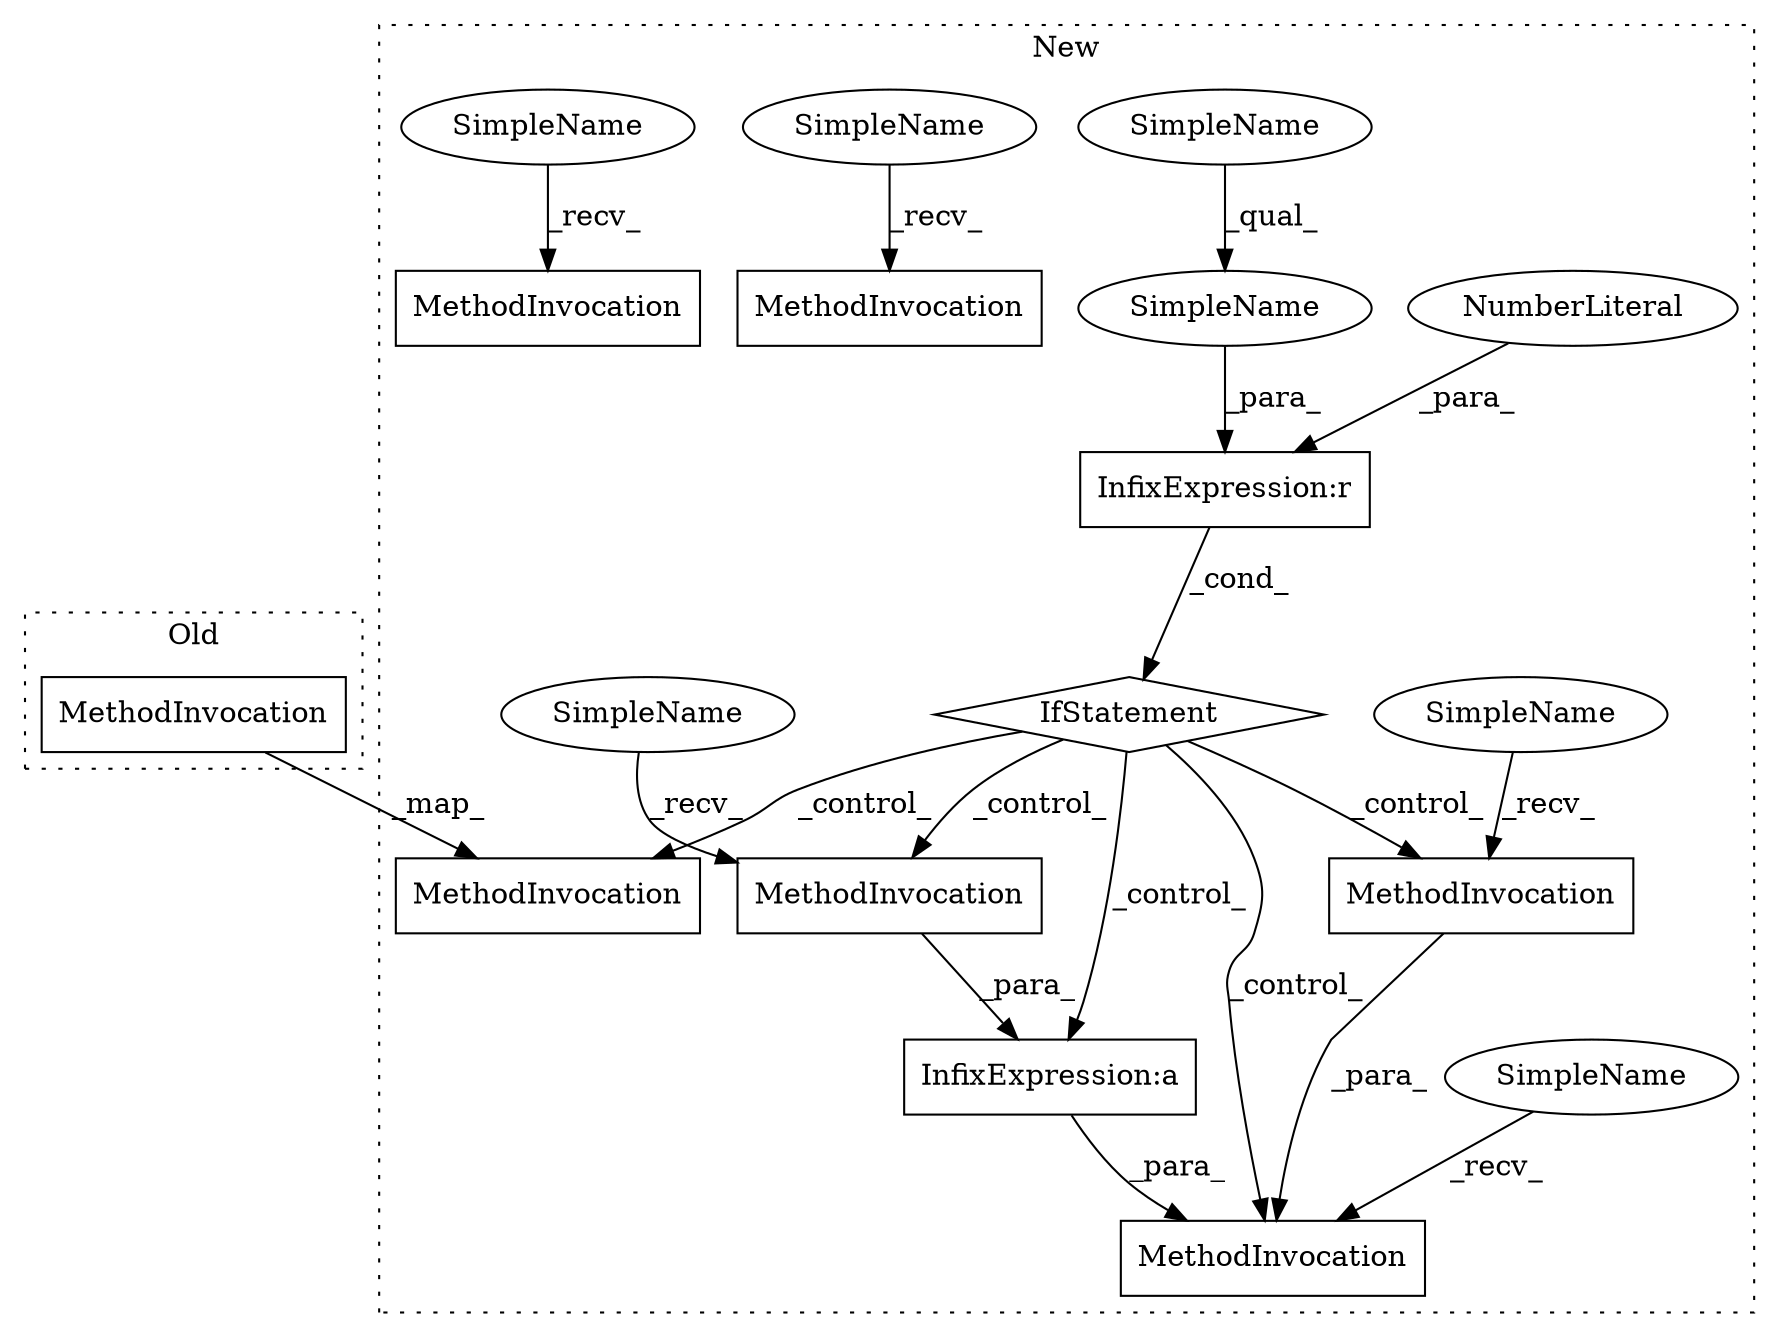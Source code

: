 digraph G {
subgraph cluster0 {
3 [label="MethodInvocation" a="32" s="10724,10801" l="5,1" shape="box"];
label = "Old";
style="dotted";
}
subgraph cluster1 {
1 [label="IfStatement" a="25" s="13677,13701" l="9,2" shape="diamond"];
2 [label="MethodInvocation" a="32" s="14031,14109" l="5,1" shape="box"];
4 [label="MethodInvocation" a="32" s="13507" l="9" shape="box"];
5 [label="MethodInvocation" a="32" s="13921,14013" l="5,1" shape="box"];
6 [label="MethodInvocation" a="32" s="14099,14108" l="8,1" shape="box"];
7 [label="MethodInvocation" a="32" s="14040" l="9" shape="box"];
8 [label="MethodInvocation" a="32" s="13581,13666" l="5,1" shape="box"];
9 [label="NumberLiteral" a="34" s="13700" l="1" shape="ellipse"];
10 [label="SimpleName" a="42" s="13686" l="10" shape="ellipse"];
11 [label="SimpleName" a="42" s="14024" l="6" shape="ellipse"];
12 [label="SimpleName" a="42" s="14096" l="2" shape="ellipse"];
13 [label="SimpleName" a="42" s="14036" l="3" shape="ellipse"];
14 [label="SimpleName" a="42" s="13686" l="4" shape="ellipse"];
15 [label="SimpleName" a="42" s="13574" l="6" shape="ellipse"];
16 [label="SimpleName" a="42" s="13503" l="3" shape="ellipse"];
17 [label="InfixExpression:a" a="27" s="14049" l="-13" shape="box"];
18 [label="InfixExpression:r" a="27" s="13696" l="4" shape="box"];
label = "New";
style="dotted";
}
1 -> 2 [label="_control_"];
1 -> 17 [label="_control_"];
1 -> 7 [label="_control_"];
1 -> 5 [label="_control_"];
1 -> 6 [label="_control_"];
3 -> 5 [label="_map_"];
6 -> 2 [label="_para_"];
7 -> 17 [label="_para_"];
9 -> 18 [label="_para_"];
10 -> 18 [label="_para_"];
11 -> 2 [label="_recv_"];
12 -> 6 [label="_recv_"];
13 -> 7 [label="_recv_"];
14 -> 10 [label="_qual_"];
15 -> 8 [label="_recv_"];
16 -> 4 [label="_recv_"];
17 -> 2 [label="_para_"];
18 -> 1 [label="_cond_"];
}
